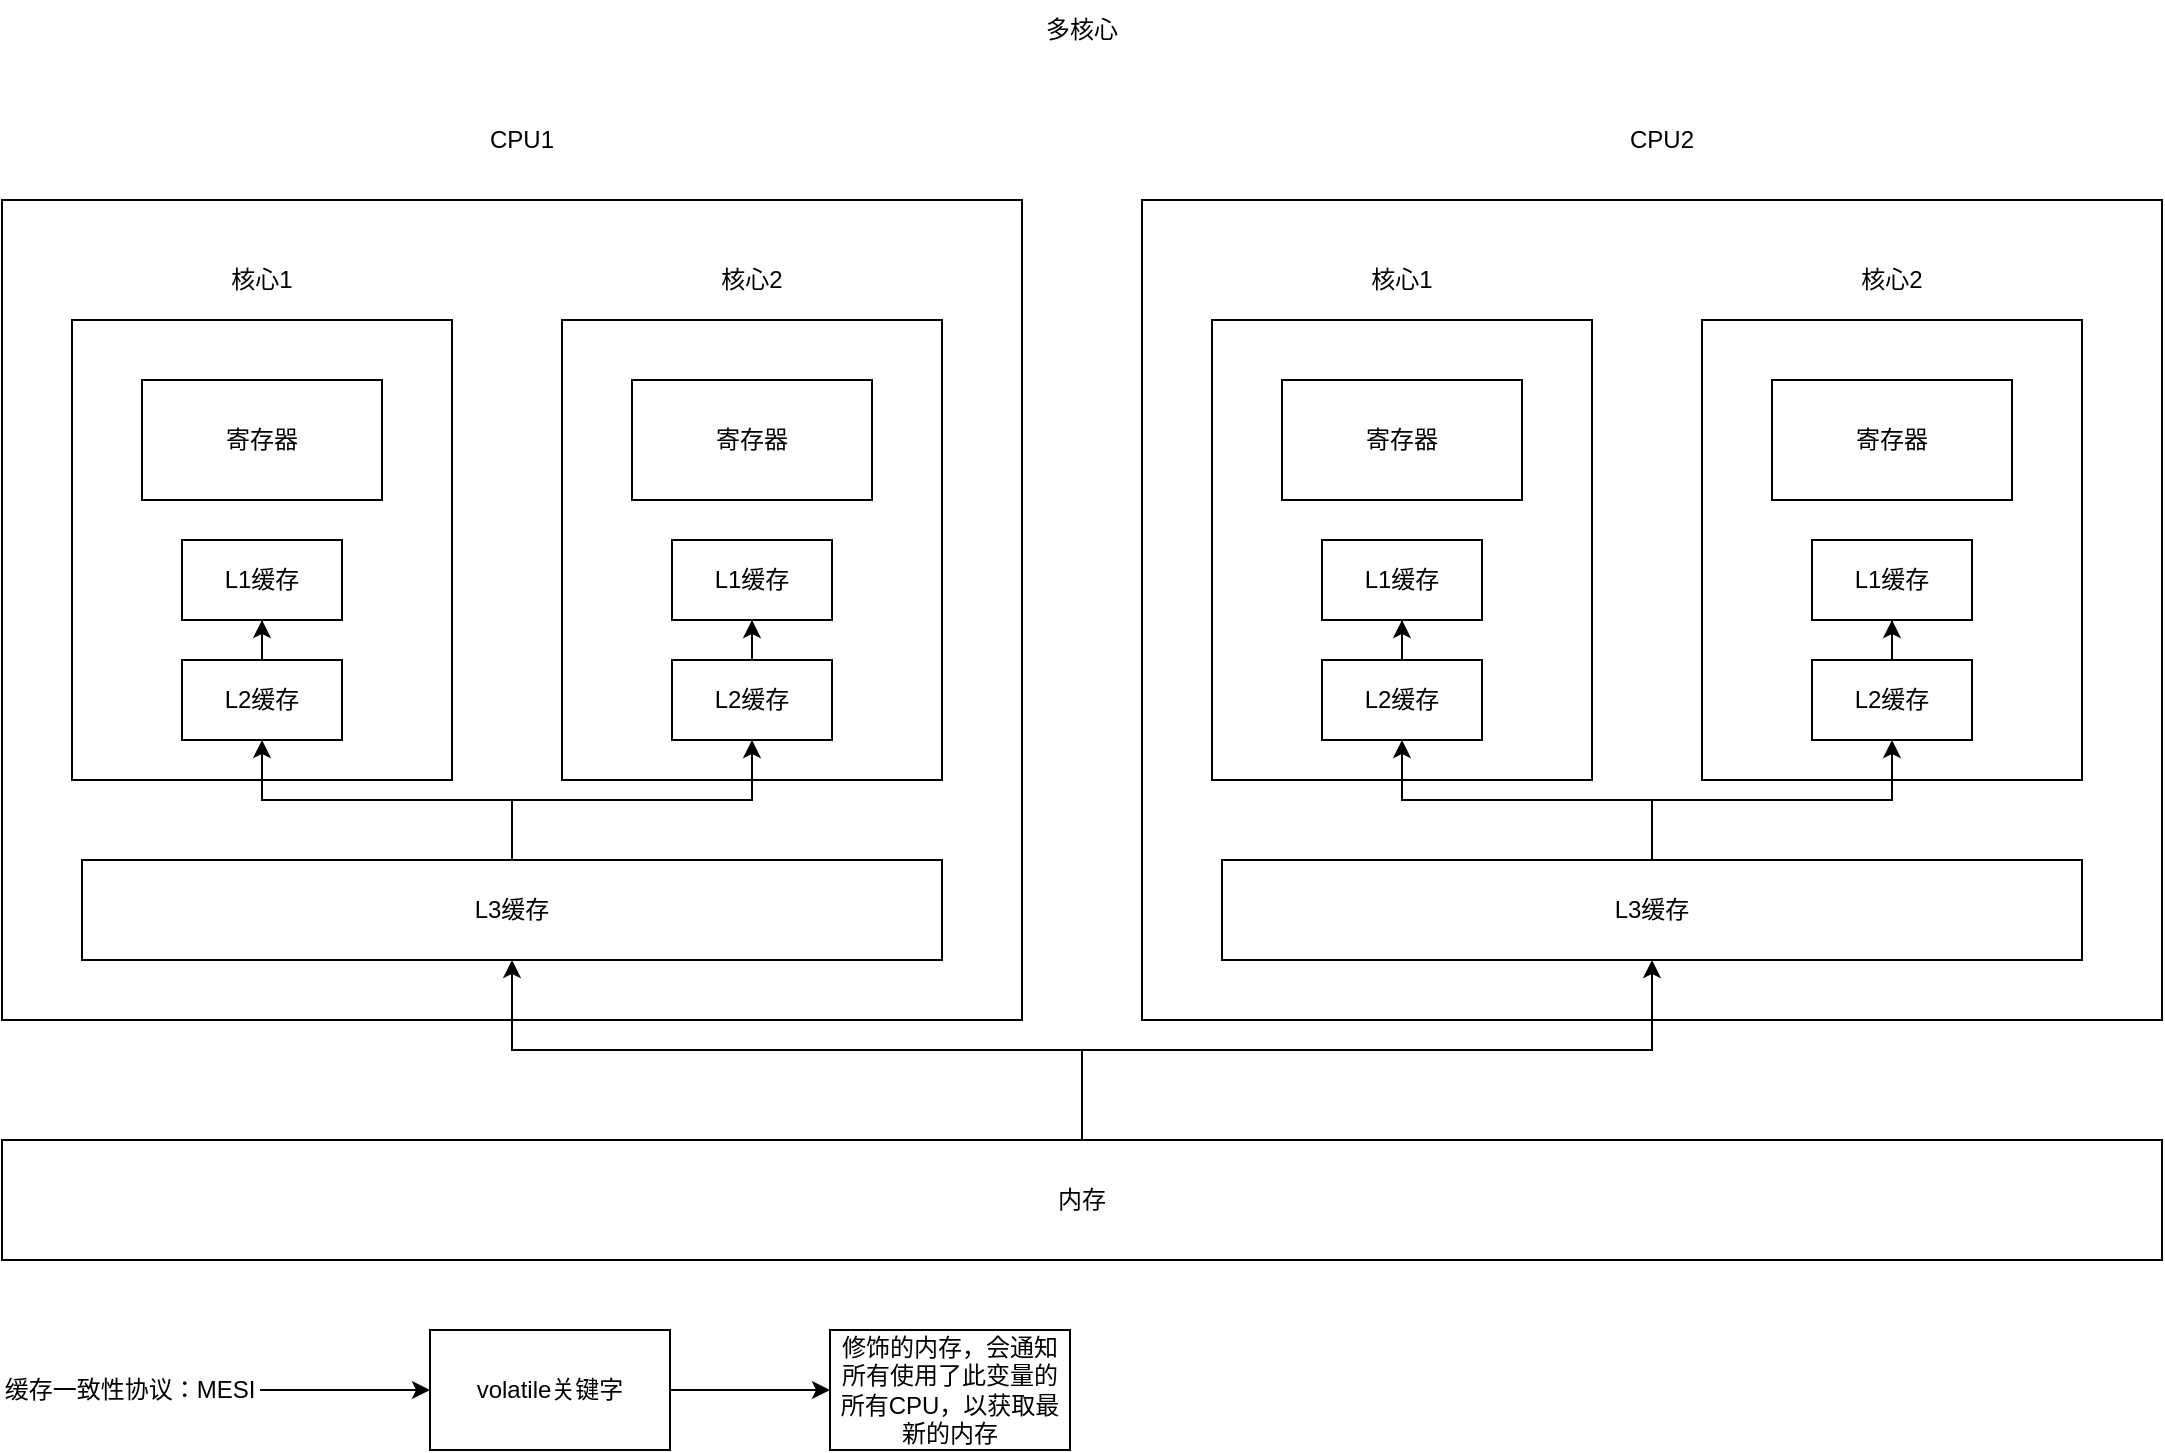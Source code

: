 <mxfile version="15.0.3" type="github">
  <diagram id="Jm8AbhTh9HR1tHQFC9yH" name="Page-1">
    <mxGraphModel dx="1422" dy="794" grid="1" gridSize="10" guides="1" tooltips="1" connect="1" arrows="1" fold="1" page="1" pageScale="1" pageWidth="827" pageHeight="1169" math="0" shadow="0">
      <root>
        <mxCell id="0" />
        <mxCell id="1" parent="0" />
        <mxCell id="vB_P8vEvLiJKS9wR8KCA-11" value="" style="rounded=0;whiteSpace=wrap;html=1;" vertex="1" parent="1">
          <mxGeometry x="60" y="210" width="510" height="410" as="geometry" />
        </mxCell>
        <mxCell id="vB_P8vEvLiJKS9wR8KCA-4" value="" style="rounded=0;whiteSpace=wrap;html=1;" vertex="1" parent="1">
          <mxGeometry x="95" y="270" width="190" height="230" as="geometry" />
        </mxCell>
        <mxCell id="vB_P8vEvLiJKS9wR8KCA-1" value="寄存器" style="rounded=0;whiteSpace=wrap;html=1;" vertex="1" parent="1">
          <mxGeometry x="130" y="300" width="120" height="60" as="geometry" />
        </mxCell>
        <mxCell id="vB_P8vEvLiJKS9wR8KCA-2" value="L1缓存" style="rounded=0;whiteSpace=wrap;html=1;" vertex="1" parent="1">
          <mxGeometry x="150" y="380" width="80" height="40" as="geometry" />
        </mxCell>
        <mxCell id="vB_P8vEvLiJKS9wR8KCA-36" style="edgeStyle=orthogonalEdgeStyle;rounded=0;orthogonalLoop=1;jettySize=auto;html=1;entryX=0.5;entryY=1;entryDx=0;entryDy=0;" edge="1" parent="1" source="vB_P8vEvLiJKS9wR8KCA-3" target="vB_P8vEvLiJKS9wR8KCA-2">
          <mxGeometry relative="1" as="geometry" />
        </mxCell>
        <mxCell id="vB_P8vEvLiJKS9wR8KCA-3" value="L2缓存" style="rounded=0;whiteSpace=wrap;html=1;" vertex="1" parent="1">
          <mxGeometry x="150" y="440" width="80" height="40" as="geometry" />
        </mxCell>
        <mxCell id="vB_P8vEvLiJKS9wR8KCA-5" value="核心1" style="text;html=1;strokeColor=none;fillColor=none;align=center;verticalAlign=middle;whiteSpace=wrap;rounded=0;" vertex="1" parent="1">
          <mxGeometry x="170" y="240" width="40" height="20" as="geometry" />
        </mxCell>
        <mxCell id="vB_P8vEvLiJKS9wR8KCA-6" value="" style="rounded=0;whiteSpace=wrap;html=1;" vertex="1" parent="1">
          <mxGeometry x="340" y="270" width="190" height="230" as="geometry" />
        </mxCell>
        <mxCell id="vB_P8vEvLiJKS9wR8KCA-7" value="寄存器" style="rounded=0;whiteSpace=wrap;html=1;" vertex="1" parent="1">
          <mxGeometry x="375" y="300" width="120" height="60" as="geometry" />
        </mxCell>
        <mxCell id="vB_P8vEvLiJKS9wR8KCA-8" value="L1缓存" style="rounded=0;whiteSpace=wrap;html=1;" vertex="1" parent="1">
          <mxGeometry x="395" y="380" width="80" height="40" as="geometry" />
        </mxCell>
        <mxCell id="vB_P8vEvLiJKS9wR8KCA-38" style="edgeStyle=orthogonalEdgeStyle;rounded=0;orthogonalLoop=1;jettySize=auto;html=1;" edge="1" parent="1" source="vB_P8vEvLiJKS9wR8KCA-9" target="vB_P8vEvLiJKS9wR8KCA-8">
          <mxGeometry relative="1" as="geometry" />
        </mxCell>
        <mxCell id="vB_P8vEvLiJKS9wR8KCA-9" value="L2缓存" style="rounded=0;whiteSpace=wrap;html=1;" vertex="1" parent="1">
          <mxGeometry x="395" y="440" width="80" height="40" as="geometry" />
        </mxCell>
        <mxCell id="vB_P8vEvLiJKS9wR8KCA-10" value="核心2" style="text;html=1;strokeColor=none;fillColor=none;align=center;verticalAlign=middle;whiteSpace=wrap;rounded=0;" vertex="1" parent="1">
          <mxGeometry x="415" y="240" width="40" height="20" as="geometry" />
        </mxCell>
        <mxCell id="vB_P8vEvLiJKS9wR8KCA-12" value="CPU1" style="text;html=1;strokeColor=none;fillColor=none;align=center;verticalAlign=middle;whiteSpace=wrap;rounded=0;" vertex="1" parent="1">
          <mxGeometry x="300" y="170" width="40" height="20" as="geometry" />
        </mxCell>
        <mxCell id="vB_P8vEvLiJKS9wR8KCA-32" style="edgeStyle=orthogonalEdgeStyle;rounded=0;orthogonalLoop=1;jettySize=auto;html=1;entryX=0.5;entryY=1;entryDx=0;entryDy=0;" edge="1" parent="1" source="vB_P8vEvLiJKS9wR8KCA-13" target="vB_P8vEvLiJKS9wR8KCA-3">
          <mxGeometry relative="1" as="geometry" />
        </mxCell>
        <mxCell id="vB_P8vEvLiJKS9wR8KCA-37" style="edgeStyle=orthogonalEdgeStyle;rounded=0;orthogonalLoop=1;jettySize=auto;html=1;" edge="1" parent="1" source="vB_P8vEvLiJKS9wR8KCA-13" target="vB_P8vEvLiJKS9wR8KCA-9">
          <mxGeometry relative="1" as="geometry" />
        </mxCell>
        <mxCell id="vB_P8vEvLiJKS9wR8KCA-13" value="L3缓存" style="rounded=0;whiteSpace=wrap;html=1;" vertex="1" parent="1">
          <mxGeometry x="100" y="540" width="430" height="50" as="geometry" />
        </mxCell>
        <mxCell id="vB_P8vEvLiJKS9wR8KCA-14" value="" style="rounded=0;whiteSpace=wrap;html=1;" vertex="1" parent="1">
          <mxGeometry x="630" y="210" width="510" height="410" as="geometry" />
        </mxCell>
        <mxCell id="vB_P8vEvLiJKS9wR8KCA-15" value="" style="rounded=0;whiteSpace=wrap;html=1;" vertex="1" parent="1">
          <mxGeometry x="665" y="270" width="190" height="230" as="geometry" />
        </mxCell>
        <mxCell id="vB_P8vEvLiJKS9wR8KCA-16" value="寄存器" style="rounded=0;whiteSpace=wrap;html=1;" vertex="1" parent="1">
          <mxGeometry x="700" y="300" width="120" height="60" as="geometry" />
        </mxCell>
        <mxCell id="vB_P8vEvLiJKS9wR8KCA-17" value="L1缓存" style="rounded=0;whiteSpace=wrap;html=1;" vertex="1" parent="1">
          <mxGeometry x="720" y="380" width="80" height="40" as="geometry" />
        </mxCell>
        <mxCell id="vB_P8vEvLiJKS9wR8KCA-39" style="edgeStyle=orthogonalEdgeStyle;rounded=0;orthogonalLoop=1;jettySize=auto;html=1;" edge="1" parent="1" source="vB_P8vEvLiJKS9wR8KCA-18" target="vB_P8vEvLiJKS9wR8KCA-17">
          <mxGeometry relative="1" as="geometry" />
        </mxCell>
        <mxCell id="vB_P8vEvLiJKS9wR8KCA-18" value="L2缓存" style="rounded=0;whiteSpace=wrap;html=1;" vertex="1" parent="1">
          <mxGeometry x="720" y="440" width="80" height="40" as="geometry" />
        </mxCell>
        <mxCell id="vB_P8vEvLiJKS9wR8KCA-19" value="核心1" style="text;html=1;strokeColor=none;fillColor=none;align=center;verticalAlign=middle;whiteSpace=wrap;rounded=0;" vertex="1" parent="1">
          <mxGeometry x="740" y="240" width="40" height="20" as="geometry" />
        </mxCell>
        <mxCell id="vB_P8vEvLiJKS9wR8KCA-20" value="" style="rounded=0;whiteSpace=wrap;html=1;" vertex="1" parent="1">
          <mxGeometry x="910" y="270" width="190" height="230" as="geometry" />
        </mxCell>
        <mxCell id="vB_P8vEvLiJKS9wR8KCA-21" value="寄存器" style="rounded=0;whiteSpace=wrap;html=1;" vertex="1" parent="1">
          <mxGeometry x="945" y="300" width="120" height="60" as="geometry" />
        </mxCell>
        <mxCell id="vB_P8vEvLiJKS9wR8KCA-22" value="L1缓存" style="rounded=0;whiteSpace=wrap;html=1;" vertex="1" parent="1">
          <mxGeometry x="965" y="380" width="80" height="40" as="geometry" />
        </mxCell>
        <mxCell id="vB_P8vEvLiJKS9wR8KCA-40" style="edgeStyle=orthogonalEdgeStyle;rounded=0;orthogonalLoop=1;jettySize=auto;html=1;" edge="1" parent="1" source="vB_P8vEvLiJKS9wR8KCA-23" target="vB_P8vEvLiJKS9wR8KCA-22">
          <mxGeometry relative="1" as="geometry" />
        </mxCell>
        <mxCell id="vB_P8vEvLiJKS9wR8KCA-23" value="L2缓存" style="rounded=0;whiteSpace=wrap;html=1;" vertex="1" parent="1">
          <mxGeometry x="965" y="440" width="80" height="40" as="geometry" />
        </mxCell>
        <mxCell id="vB_P8vEvLiJKS9wR8KCA-24" value="核心2" style="text;html=1;strokeColor=none;fillColor=none;align=center;verticalAlign=middle;whiteSpace=wrap;rounded=0;" vertex="1" parent="1">
          <mxGeometry x="985" y="240" width="40" height="20" as="geometry" />
        </mxCell>
        <mxCell id="vB_P8vEvLiJKS9wR8KCA-25" value="CPU2" style="text;html=1;strokeColor=none;fillColor=none;align=center;verticalAlign=middle;whiteSpace=wrap;rounded=0;" vertex="1" parent="1">
          <mxGeometry x="870" y="170" width="40" height="20" as="geometry" />
        </mxCell>
        <mxCell id="vB_P8vEvLiJKS9wR8KCA-33" style="edgeStyle=orthogonalEdgeStyle;rounded=0;orthogonalLoop=1;jettySize=auto;html=1;" edge="1" parent="1" source="vB_P8vEvLiJKS9wR8KCA-26" target="vB_P8vEvLiJKS9wR8KCA-18">
          <mxGeometry relative="1" as="geometry" />
        </mxCell>
        <mxCell id="vB_P8vEvLiJKS9wR8KCA-34" style="edgeStyle=orthogonalEdgeStyle;rounded=0;orthogonalLoop=1;jettySize=auto;html=1;" edge="1" parent="1" source="vB_P8vEvLiJKS9wR8KCA-26" target="vB_P8vEvLiJKS9wR8KCA-23">
          <mxGeometry relative="1" as="geometry" />
        </mxCell>
        <mxCell id="vB_P8vEvLiJKS9wR8KCA-26" value="L3缓存" style="rounded=0;whiteSpace=wrap;html=1;" vertex="1" parent="1">
          <mxGeometry x="670" y="540" width="430" height="50" as="geometry" />
        </mxCell>
        <mxCell id="vB_P8vEvLiJKS9wR8KCA-27" value="多核心" style="text;html=1;strokeColor=none;fillColor=none;align=center;verticalAlign=middle;whiteSpace=wrap;rounded=0;" vertex="1" parent="1">
          <mxGeometry x="580" y="110" width="40" height="30" as="geometry" />
        </mxCell>
        <mxCell id="vB_P8vEvLiJKS9wR8KCA-30" style="edgeStyle=orthogonalEdgeStyle;rounded=0;orthogonalLoop=1;jettySize=auto;html=1;entryX=0.5;entryY=1;entryDx=0;entryDy=0;" edge="1" parent="1" source="vB_P8vEvLiJKS9wR8KCA-28" target="vB_P8vEvLiJKS9wR8KCA-13">
          <mxGeometry relative="1" as="geometry" />
        </mxCell>
        <mxCell id="vB_P8vEvLiJKS9wR8KCA-31" style="edgeStyle=orthogonalEdgeStyle;rounded=0;orthogonalLoop=1;jettySize=auto;html=1;entryX=0.5;entryY=1;entryDx=0;entryDy=0;" edge="1" parent="1" source="vB_P8vEvLiJKS9wR8KCA-28" target="vB_P8vEvLiJKS9wR8KCA-26">
          <mxGeometry relative="1" as="geometry" />
        </mxCell>
        <mxCell id="vB_P8vEvLiJKS9wR8KCA-28" value="内存" style="rounded=0;whiteSpace=wrap;html=1;" vertex="1" parent="1">
          <mxGeometry x="60" y="680" width="1080" height="60" as="geometry" />
        </mxCell>
        <mxCell id="vB_P8vEvLiJKS9wR8KCA-43" value="" style="edgeStyle=orthogonalEdgeStyle;rounded=0;orthogonalLoop=1;jettySize=auto;html=1;" edge="1" parent="1" source="vB_P8vEvLiJKS9wR8KCA-41" target="vB_P8vEvLiJKS9wR8KCA-42">
          <mxGeometry relative="1" as="geometry" />
        </mxCell>
        <mxCell id="vB_P8vEvLiJKS9wR8KCA-41" value="缓存一致性协议：MESI" style="text;html=1;strokeColor=none;fillColor=none;align=center;verticalAlign=middle;whiteSpace=wrap;rounded=0;" vertex="1" parent="1">
          <mxGeometry x="59" y="790" width="130" height="30" as="geometry" />
        </mxCell>
        <mxCell id="vB_P8vEvLiJKS9wR8KCA-45" value="" style="edgeStyle=orthogonalEdgeStyle;rounded=0;orthogonalLoop=1;jettySize=auto;html=1;" edge="1" parent="1" source="vB_P8vEvLiJKS9wR8KCA-42" target="vB_P8vEvLiJKS9wR8KCA-44">
          <mxGeometry relative="1" as="geometry" />
        </mxCell>
        <mxCell id="vB_P8vEvLiJKS9wR8KCA-42" value="volatile关键字" style="whiteSpace=wrap;html=1;" vertex="1" parent="1">
          <mxGeometry x="274" y="775" width="120" height="60" as="geometry" />
        </mxCell>
        <mxCell id="vB_P8vEvLiJKS9wR8KCA-44" value="修饰的内存，会通知所有使用了此变量的所有CPU，以获取最新的内存" style="whiteSpace=wrap;html=1;" vertex="1" parent="1">
          <mxGeometry x="474" y="775" width="120" height="60" as="geometry" />
        </mxCell>
      </root>
    </mxGraphModel>
  </diagram>
</mxfile>
